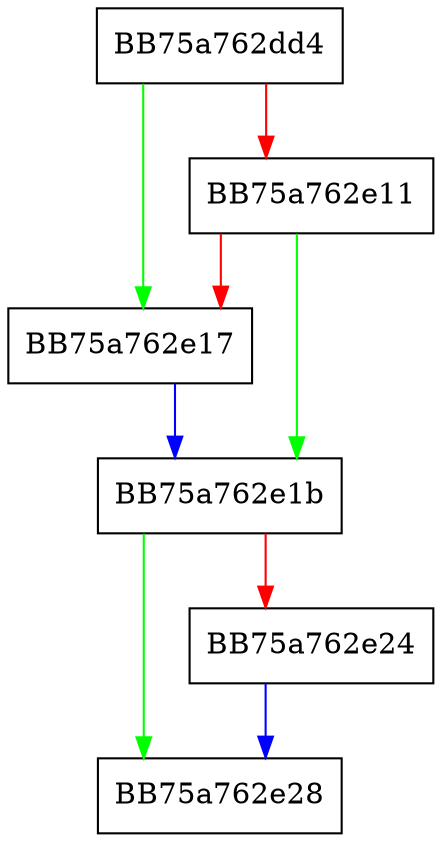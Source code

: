 digraph setWaitResult {
  node [shape="box"];
  graph [splines=ortho];
  BB75a762dd4 -> BB75a762e17 [color="green"];
  BB75a762dd4 -> BB75a762e11 [color="red"];
  BB75a762e11 -> BB75a762e1b [color="green"];
  BB75a762e11 -> BB75a762e17 [color="red"];
  BB75a762e17 -> BB75a762e1b [color="blue"];
  BB75a762e1b -> BB75a762e28 [color="green"];
  BB75a762e1b -> BB75a762e24 [color="red"];
  BB75a762e24 -> BB75a762e28 [color="blue"];
}